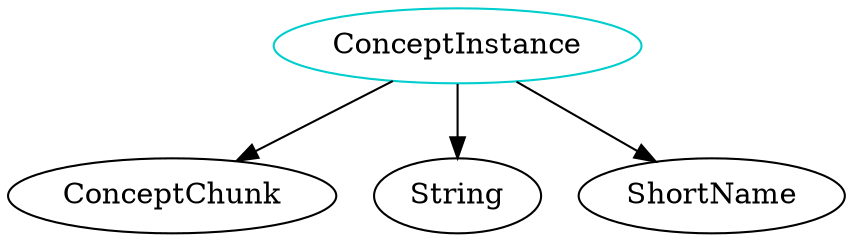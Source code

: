 digraph conceptinstance{
ConceptInstance -> ConceptChunk;
ConceptInstance -> String;
ConceptInstance -> ShortName;
ConceptInstance	[shape=oval, color=cyan3, label="ConceptInstance"];
}
